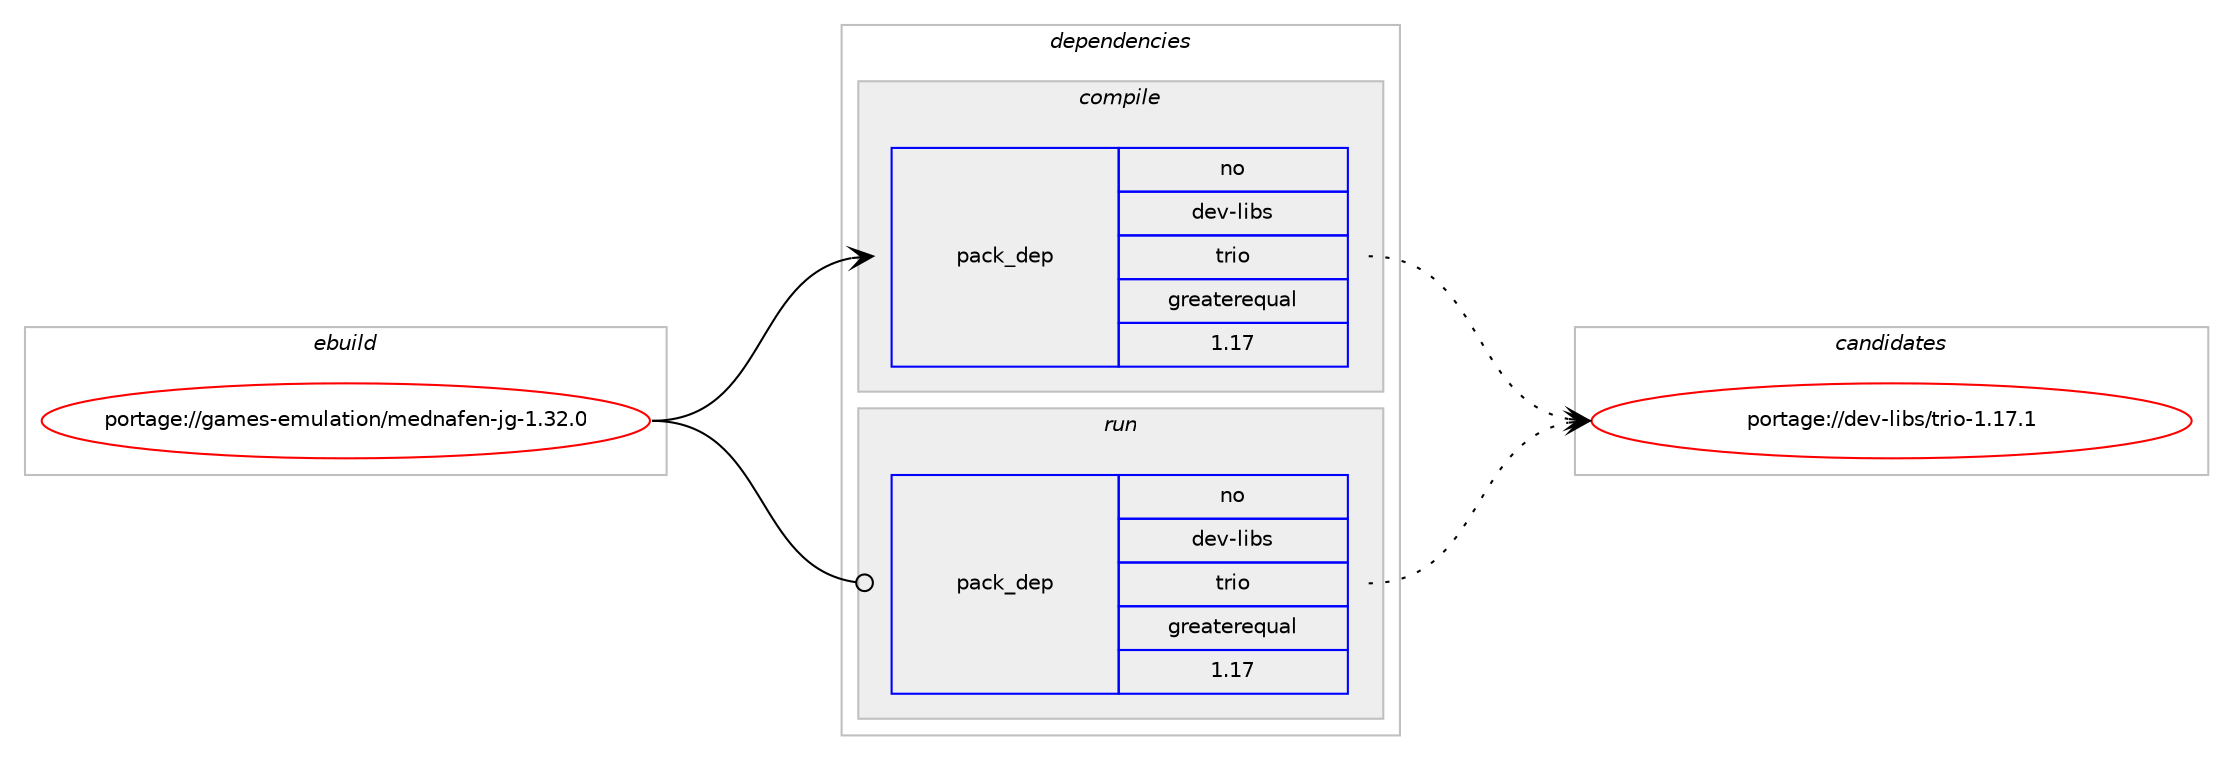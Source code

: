 digraph prolog {

# *************
# Graph options
# *************

newrank=true;
concentrate=true;
compound=true;
graph [rankdir=LR,fontname=Helvetica,fontsize=10,ranksep=1.5];#, ranksep=2.5, nodesep=0.2];
edge  [arrowhead=vee];
node  [fontname=Helvetica,fontsize=10];

# **********
# The ebuild
# **********

subgraph cluster_leftcol {
color=gray;
rank=same;
label=<<i>ebuild</i>>;
id [label="portage://games-emulation/mednafen-jg-1.32.0", color=red, width=4, href="../games-emulation/mednafen-jg-1.32.0.svg"];
}

# ****************
# The dependencies
# ****************

subgraph cluster_midcol {
color=gray;
label=<<i>dependencies</i>>;
subgraph cluster_compile {
fillcolor="#eeeeee";
style=filled;
label=<<i>compile</i>>;
# *** BEGIN UNKNOWN DEPENDENCY TYPE (TODO) ***
# id -> package_dependency(portage://games-emulation/mednafen-jg-1.32.0,install,no,app-arch,zstd,none,[,,],[],[])
# *** END UNKNOWN DEPENDENCY TYPE (TODO) ***

# *** BEGIN UNKNOWN DEPENDENCY TYPE (TODO) ***
# id -> package_dependency(portage://games-emulation/mednafen-jg-1.32.0,install,no,dev-libs,lzo,none,[,,],[slot(2)],[])
# *** END UNKNOWN DEPENDENCY TYPE (TODO) ***

subgraph pack51486 {
dependency114879 [label=<<TABLE BORDER="0" CELLBORDER="1" CELLSPACING="0" CELLPADDING="4" WIDTH="220"><TR><TD ROWSPAN="6" CELLPADDING="30">pack_dep</TD></TR><TR><TD WIDTH="110">no</TD></TR><TR><TD>dev-libs</TD></TR><TR><TD>trio</TD></TR><TR><TD>greaterequal</TD></TR><TR><TD>1.17</TD></TR></TABLE>>, shape=none, color=blue];
}
id:e -> dependency114879:w [weight=20,style="solid",arrowhead="vee"];
# *** BEGIN UNKNOWN DEPENDENCY TYPE (TODO) ***
# id -> package_dependency(portage://games-emulation/mednafen-jg-1.32.0,install,no,media-libs,flac,none,[,,],[],[])
# *** END UNKNOWN DEPENDENCY TYPE (TODO) ***

# *** BEGIN UNKNOWN DEPENDENCY TYPE (TODO) ***
# id -> package_dependency(portage://games-emulation/mednafen-jg-1.32.0,install,no,media-libs,jg,none,[,,],[slot(1),equal],[])
# *** END UNKNOWN DEPENDENCY TYPE (TODO) ***

# *** BEGIN UNKNOWN DEPENDENCY TYPE (TODO) ***
# id -> package_dependency(portage://games-emulation/mednafen-jg-1.32.0,install,no,sys-libs,zlib,none,[,,],any_same_slot,[use(enable(minizip),none)])
# *** END UNKNOWN DEPENDENCY TYPE (TODO) ***

}
subgraph cluster_compileandrun {
fillcolor="#eeeeee";
style=filled;
label=<<i>compile and run</i>>;
}
subgraph cluster_run {
fillcolor="#eeeeee";
style=filled;
label=<<i>run</i>>;
# *** BEGIN UNKNOWN DEPENDENCY TYPE (TODO) ***
# id -> package_dependency(portage://games-emulation/mednafen-jg-1.32.0,run,no,app-arch,zstd,none,[,,],[],[])
# *** END UNKNOWN DEPENDENCY TYPE (TODO) ***

# *** BEGIN UNKNOWN DEPENDENCY TYPE (TODO) ***
# id -> package_dependency(portage://games-emulation/mednafen-jg-1.32.0,run,no,dev-libs,lzo,none,[,,],[slot(2)],[])
# *** END UNKNOWN DEPENDENCY TYPE (TODO) ***

subgraph pack51487 {
dependency114880 [label=<<TABLE BORDER="0" CELLBORDER="1" CELLSPACING="0" CELLPADDING="4" WIDTH="220"><TR><TD ROWSPAN="6" CELLPADDING="30">pack_dep</TD></TR><TR><TD WIDTH="110">no</TD></TR><TR><TD>dev-libs</TD></TR><TR><TD>trio</TD></TR><TR><TD>greaterequal</TD></TR><TR><TD>1.17</TD></TR></TABLE>>, shape=none, color=blue];
}
id:e -> dependency114880:w [weight=20,style="solid",arrowhead="odot"];
# *** BEGIN UNKNOWN DEPENDENCY TYPE (TODO) ***
# id -> package_dependency(portage://games-emulation/mednafen-jg-1.32.0,run,no,games-emulation,jgrf,none,[,,],[],[])
# *** END UNKNOWN DEPENDENCY TYPE (TODO) ***

# *** BEGIN UNKNOWN DEPENDENCY TYPE (TODO) ***
# id -> package_dependency(portage://games-emulation/mednafen-jg-1.32.0,run,no,media-libs,flac,none,[,,],[],[])
# *** END UNKNOWN DEPENDENCY TYPE (TODO) ***

# *** BEGIN UNKNOWN DEPENDENCY TYPE (TODO) ***
# id -> package_dependency(portage://games-emulation/mednafen-jg-1.32.0,run,no,media-libs,jg,none,[,,],[slot(1),equal],[])
# *** END UNKNOWN DEPENDENCY TYPE (TODO) ***

# *** BEGIN UNKNOWN DEPENDENCY TYPE (TODO) ***
# id -> package_dependency(portage://games-emulation/mednafen-jg-1.32.0,run,no,sys-libs,zlib,none,[,,],any_same_slot,[use(enable(minizip),none)])
# *** END UNKNOWN DEPENDENCY TYPE (TODO) ***

}
}

# **************
# The candidates
# **************

subgraph cluster_choices {
rank=same;
color=gray;
label=<<i>candidates</i>>;

subgraph choice51486 {
color=black;
nodesep=1;
choice10010111845108105981154711611410511145494649554649 [label="portage://dev-libs/trio-1.17.1", color=red, width=4,href="../dev-libs/trio-1.17.1.svg"];
dependency114879:e -> choice10010111845108105981154711611410511145494649554649:w [style=dotted,weight="100"];
}
subgraph choice51487 {
color=black;
nodesep=1;
choice10010111845108105981154711611410511145494649554649 [label="portage://dev-libs/trio-1.17.1", color=red, width=4,href="../dev-libs/trio-1.17.1.svg"];
dependency114880:e -> choice10010111845108105981154711611410511145494649554649:w [style=dotted,weight="100"];
}
}

}
